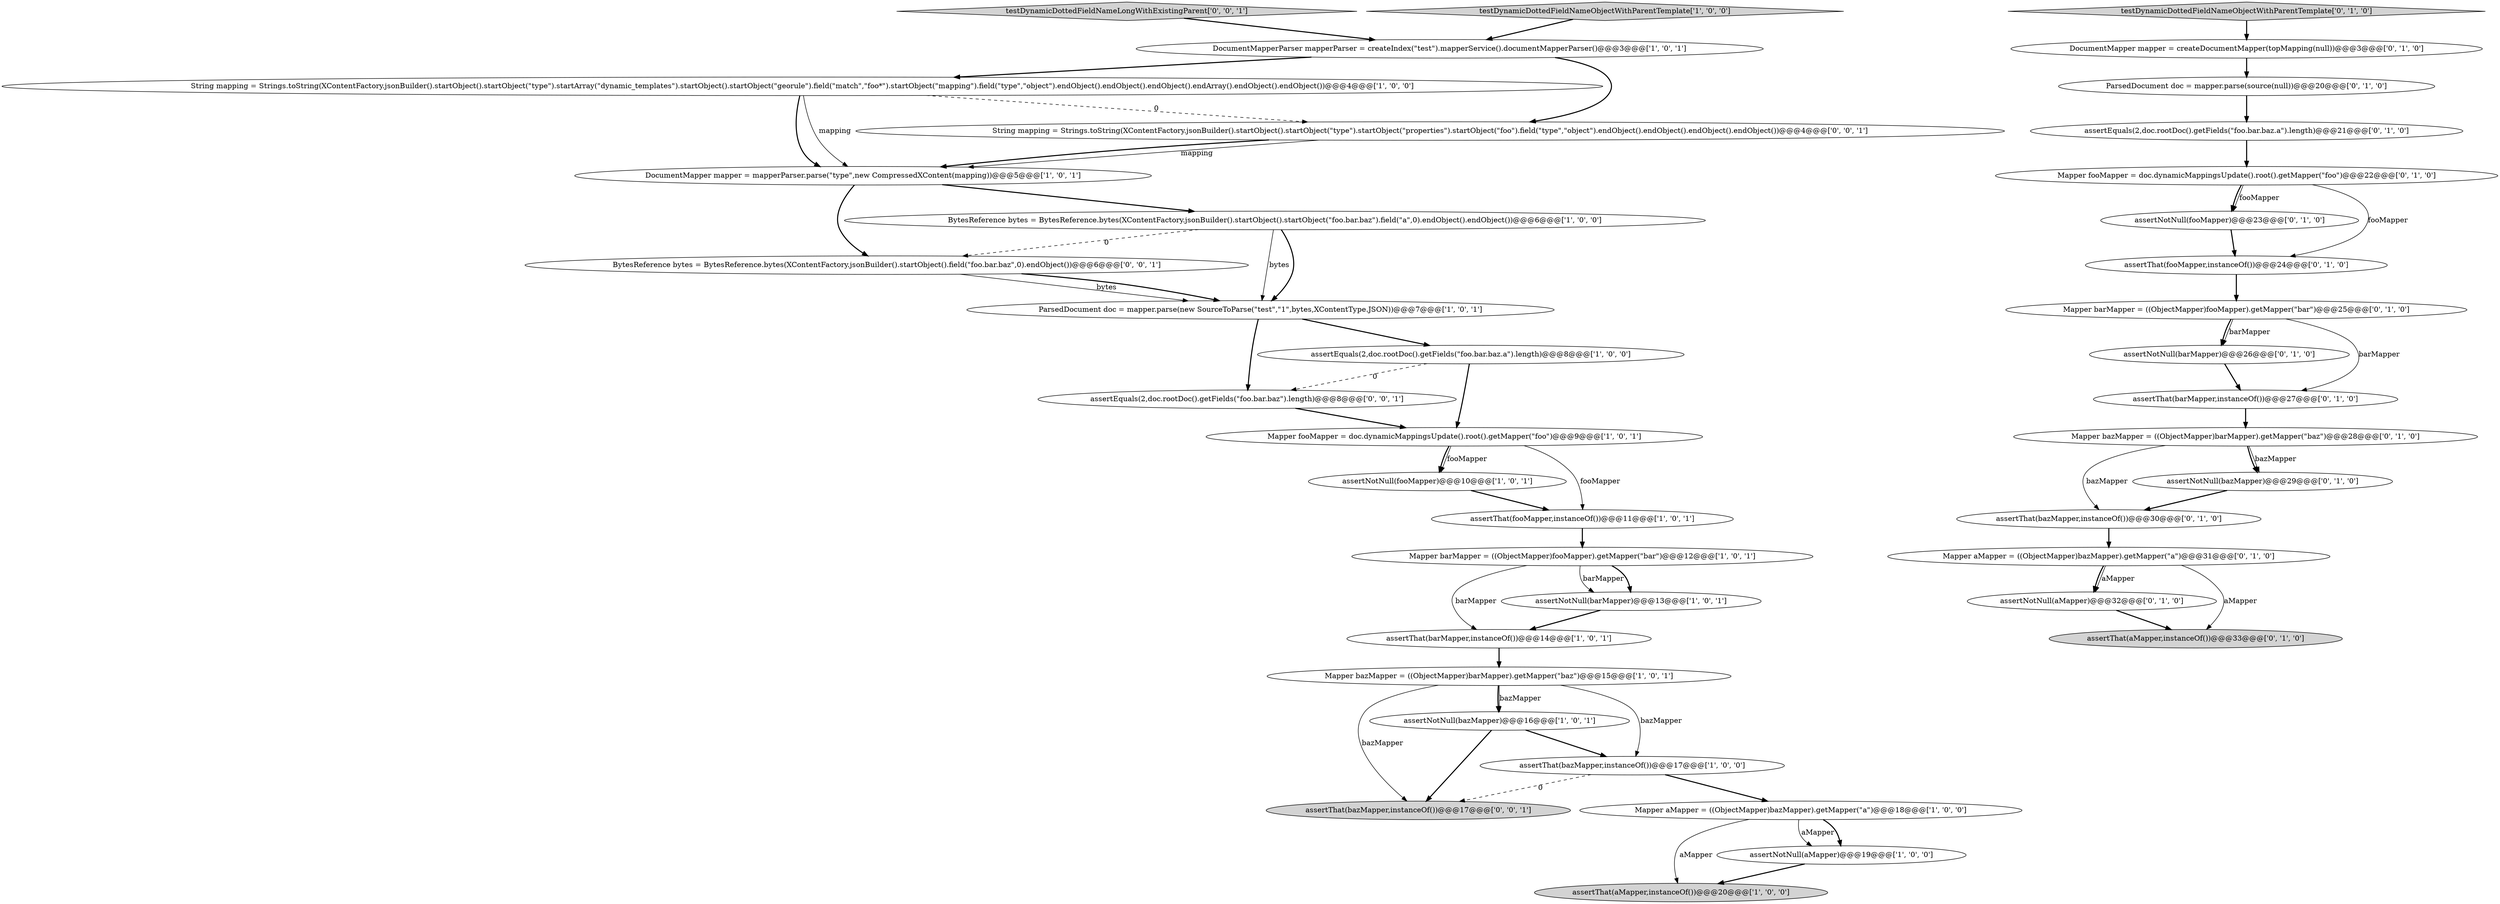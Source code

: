 digraph {
6 [style = filled, label = "String mapping = Strings.toString(XContentFactory.jsonBuilder().startObject().startObject(\"type\").startArray(\"dynamic_templates\").startObject().startObject(\"georule\").field(\"match\",\"foo*\").startObject(\"mapping\").field(\"type\",\"object\").endObject().endObject().endObject().endArray().endObject().endObject())@@@4@@@['1', '0', '0']", fillcolor = white, shape = ellipse image = "AAA0AAABBB1BBB"];
23 [style = filled, label = "Mapper bazMapper = ((ObjectMapper)barMapper).getMapper(\"baz\")@@@28@@@['0', '1', '0']", fillcolor = white, shape = ellipse image = "AAA0AAABBB2BBB"];
30 [style = filled, label = "assertNotNull(fooMapper)@@@23@@@['0', '1', '0']", fillcolor = white, shape = ellipse image = "AAA0AAABBB2BBB"];
28 [style = filled, label = "assertThat(bazMapper,instanceOf())@@@30@@@['0', '1', '0']", fillcolor = white, shape = ellipse image = "AAA0AAABBB2BBB"];
33 [style = filled, label = "assertNotNull(aMapper)@@@32@@@['0', '1', '0']", fillcolor = white, shape = ellipse image = "AAA0AAABBB2BBB"];
7 [style = filled, label = "Mapper fooMapper = doc.dynamicMappingsUpdate().root().getMapper(\"foo\")@@@9@@@['1', '0', '1']", fillcolor = white, shape = ellipse image = "AAA0AAABBB1BBB"];
38 [style = filled, label = "assertThat(bazMapper,instanceOf())@@@17@@@['0', '0', '1']", fillcolor = lightgray, shape = ellipse image = "AAA0AAABBB3BBB"];
18 [style = filled, label = "assertThat(barMapper,instanceOf())@@@14@@@['1', '0', '1']", fillcolor = white, shape = ellipse image = "AAA0AAABBB1BBB"];
39 [style = filled, label = "assertEquals(2,doc.rootDoc().getFields(\"foo.bar.baz\").length)@@@8@@@['0', '0', '1']", fillcolor = white, shape = ellipse image = "AAA0AAABBB3BBB"];
29 [style = filled, label = "ParsedDocument doc = mapper.parse(source(null))@@@20@@@['0', '1', '0']", fillcolor = white, shape = ellipse image = "AAA1AAABBB2BBB"];
0 [style = filled, label = "assertNotNull(bazMapper)@@@16@@@['1', '0', '1']", fillcolor = white, shape = ellipse image = "AAA0AAABBB1BBB"];
37 [style = filled, label = "BytesReference bytes = BytesReference.bytes(XContentFactory.jsonBuilder().startObject().field(\"foo.bar.baz\",0).endObject())@@@6@@@['0', '0', '1']", fillcolor = white, shape = ellipse image = "AAA0AAABBB3BBB"];
14 [style = filled, label = "DocumentMapper mapper = mapperParser.parse(\"type\",new CompressedXContent(mapping))@@@5@@@['1', '0', '1']", fillcolor = white, shape = ellipse image = "AAA0AAABBB1BBB"];
32 [style = filled, label = "DocumentMapper mapper = createDocumentMapper(topMapping(null))@@@3@@@['0', '1', '0']", fillcolor = white, shape = ellipse image = "AAA0AAABBB2BBB"];
15 [style = filled, label = "Mapper aMapper = ((ObjectMapper)bazMapper).getMapper(\"a\")@@@18@@@['1', '0', '0']", fillcolor = white, shape = ellipse image = "AAA0AAABBB1BBB"];
36 [style = filled, label = "String mapping = Strings.toString(XContentFactory.jsonBuilder().startObject().startObject(\"type\").startObject(\"properties\").startObject(\"foo\").field(\"type\",\"object\").endObject().endObject().endObject().endObject())@@@4@@@['0', '0', '1']", fillcolor = white, shape = ellipse image = "AAA0AAABBB3BBB"];
26 [style = filled, label = "Mapper barMapper = ((ObjectMapper)fooMapper).getMapper(\"bar\")@@@25@@@['0', '1', '0']", fillcolor = white, shape = ellipse image = "AAA0AAABBB2BBB"];
2 [style = filled, label = "assertNotNull(barMapper)@@@13@@@['1', '0', '1']", fillcolor = white, shape = ellipse image = "AAA0AAABBB1BBB"];
19 [style = filled, label = "Mapper aMapper = ((ObjectMapper)bazMapper).getMapper(\"a\")@@@31@@@['0', '1', '0']", fillcolor = white, shape = ellipse image = "AAA0AAABBB2BBB"];
4 [style = filled, label = "BytesReference bytes = BytesReference.bytes(XContentFactory.jsonBuilder().startObject().startObject(\"foo.bar.baz\").field(\"a\",0).endObject().endObject())@@@6@@@['1', '0', '0']", fillcolor = white, shape = ellipse image = "AAA0AAABBB1BBB"];
17 [style = filled, label = "DocumentMapperParser mapperParser = createIndex(\"test\").mapperService().documentMapperParser()@@@3@@@['1', '0', '1']", fillcolor = white, shape = ellipse image = "AAA0AAABBB1BBB"];
27 [style = filled, label = "Mapper fooMapper = doc.dynamicMappingsUpdate().root().getMapper(\"foo\")@@@22@@@['0', '1', '0']", fillcolor = white, shape = ellipse image = "AAA0AAABBB2BBB"];
1 [style = filled, label = "assertThat(bazMapper,instanceOf())@@@17@@@['1', '0', '0']", fillcolor = white, shape = ellipse image = "AAA0AAABBB1BBB"];
10 [style = filled, label = "assertThat(aMapper,instanceOf())@@@20@@@['1', '0', '0']", fillcolor = lightgray, shape = ellipse image = "AAA0AAABBB1BBB"];
24 [style = filled, label = "assertNotNull(bazMapper)@@@29@@@['0', '1', '0']", fillcolor = white, shape = ellipse image = "AAA0AAABBB2BBB"];
35 [style = filled, label = "testDynamicDottedFieldNameLongWithExistingParent['0', '0', '1']", fillcolor = lightgray, shape = diamond image = "AAA0AAABBB3BBB"];
34 [style = filled, label = "assertThat(fooMapper,instanceOf())@@@24@@@['0', '1', '0']", fillcolor = white, shape = ellipse image = "AAA0AAABBB2BBB"];
13 [style = filled, label = "assertNotNull(aMapper)@@@19@@@['1', '0', '0']", fillcolor = white, shape = ellipse image = "AAA0AAABBB1BBB"];
25 [style = filled, label = "assertThat(aMapper,instanceOf())@@@33@@@['0', '1', '0']", fillcolor = lightgray, shape = ellipse image = "AAA0AAABBB2BBB"];
16 [style = filled, label = "assertEquals(2,doc.rootDoc().getFields(\"foo.bar.baz.a\").length)@@@8@@@['1', '0', '0']", fillcolor = white, shape = ellipse image = "AAA0AAABBB1BBB"];
12 [style = filled, label = "Mapper barMapper = ((ObjectMapper)fooMapper).getMapper(\"bar\")@@@12@@@['1', '0', '1']", fillcolor = white, shape = ellipse image = "AAA0AAABBB1BBB"];
3 [style = filled, label = "assertNotNull(fooMapper)@@@10@@@['1', '0', '1']", fillcolor = white, shape = ellipse image = "AAA0AAABBB1BBB"];
20 [style = filled, label = "testDynamicDottedFieldNameObjectWithParentTemplate['0', '1', '0']", fillcolor = lightgray, shape = diamond image = "AAA0AAABBB2BBB"];
5 [style = filled, label = "ParsedDocument doc = mapper.parse(new SourceToParse(\"test\",\"1\",bytes,XContentType.JSON))@@@7@@@['1', '0', '1']", fillcolor = white, shape = ellipse image = "AAA0AAABBB1BBB"];
8 [style = filled, label = "assertThat(fooMapper,instanceOf())@@@11@@@['1', '0', '1']", fillcolor = white, shape = ellipse image = "AAA0AAABBB1BBB"];
22 [style = filled, label = "assertEquals(2,doc.rootDoc().getFields(\"foo.bar.baz.a\").length)@@@21@@@['0', '1', '0']", fillcolor = white, shape = ellipse image = "AAA0AAABBB2BBB"];
21 [style = filled, label = "assertNotNull(barMapper)@@@26@@@['0', '1', '0']", fillcolor = white, shape = ellipse image = "AAA0AAABBB2BBB"];
9 [style = filled, label = "testDynamicDottedFieldNameObjectWithParentTemplate['1', '0', '0']", fillcolor = lightgray, shape = diamond image = "AAA0AAABBB1BBB"];
31 [style = filled, label = "assertThat(barMapper,instanceOf())@@@27@@@['0', '1', '0']", fillcolor = white, shape = ellipse image = "AAA0AAABBB2BBB"];
11 [style = filled, label = "Mapper bazMapper = ((ObjectMapper)barMapper).getMapper(\"baz\")@@@15@@@['1', '0', '1']", fillcolor = white, shape = ellipse image = "AAA0AAABBB1BBB"];
12->18 [style = solid, label="barMapper"];
11->1 [style = solid, label="bazMapper"];
30->34 [style = bold, label=""];
26->21 [style = bold, label=""];
4->5 [style = solid, label="bytes"];
12->2 [style = solid, label="barMapper"];
35->17 [style = bold, label=""];
8->12 [style = bold, label=""];
23->24 [style = bold, label=""];
1->38 [style = dashed, label="0"];
19->25 [style = solid, label="aMapper"];
11->0 [style = bold, label=""];
12->2 [style = bold, label=""];
4->5 [style = bold, label=""];
22->27 [style = bold, label=""];
20->32 [style = bold, label=""];
14->37 [style = bold, label=""];
28->19 [style = bold, label=""];
0->38 [style = bold, label=""];
37->5 [style = solid, label="bytes"];
0->1 [style = bold, label=""];
19->33 [style = bold, label=""];
27->34 [style = solid, label="fooMapper"];
7->3 [style = bold, label=""];
39->7 [style = bold, label=""];
11->38 [style = solid, label="bazMapper"];
7->3 [style = solid, label="fooMapper"];
17->36 [style = bold, label=""];
6->14 [style = bold, label=""];
2->18 [style = bold, label=""];
17->6 [style = bold, label=""];
11->0 [style = solid, label="bazMapper"];
7->8 [style = solid, label="fooMapper"];
9->17 [style = bold, label=""];
37->5 [style = bold, label=""];
15->13 [style = solid, label="aMapper"];
15->10 [style = solid, label="aMapper"];
26->21 [style = solid, label="barMapper"];
27->30 [style = bold, label=""];
36->14 [style = bold, label=""];
3->8 [style = bold, label=""];
26->31 [style = solid, label="barMapper"];
15->13 [style = bold, label=""];
36->14 [style = solid, label="mapping"];
1->15 [style = bold, label=""];
6->36 [style = dashed, label="0"];
16->39 [style = dashed, label="0"];
4->37 [style = dashed, label="0"];
29->22 [style = bold, label=""];
16->7 [style = bold, label=""];
23->28 [style = solid, label="bazMapper"];
19->33 [style = solid, label="aMapper"];
14->4 [style = bold, label=""];
23->24 [style = solid, label="bazMapper"];
13->10 [style = bold, label=""];
32->29 [style = bold, label=""];
24->28 [style = bold, label=""];
33->25 [style = bold, label=""];
34->26 [style = bold, label=""];
21->31 [style = bold, label=""];
5->16 [style = bold, label=""];
5->39 [style = bold, label=""];
18->11 [style = bold, label=""];
6->14 [style = solid, label="mapping"];
31->23 [style = bold, label=""];
27->30 [style = solid, label="fooMapper"];
}

